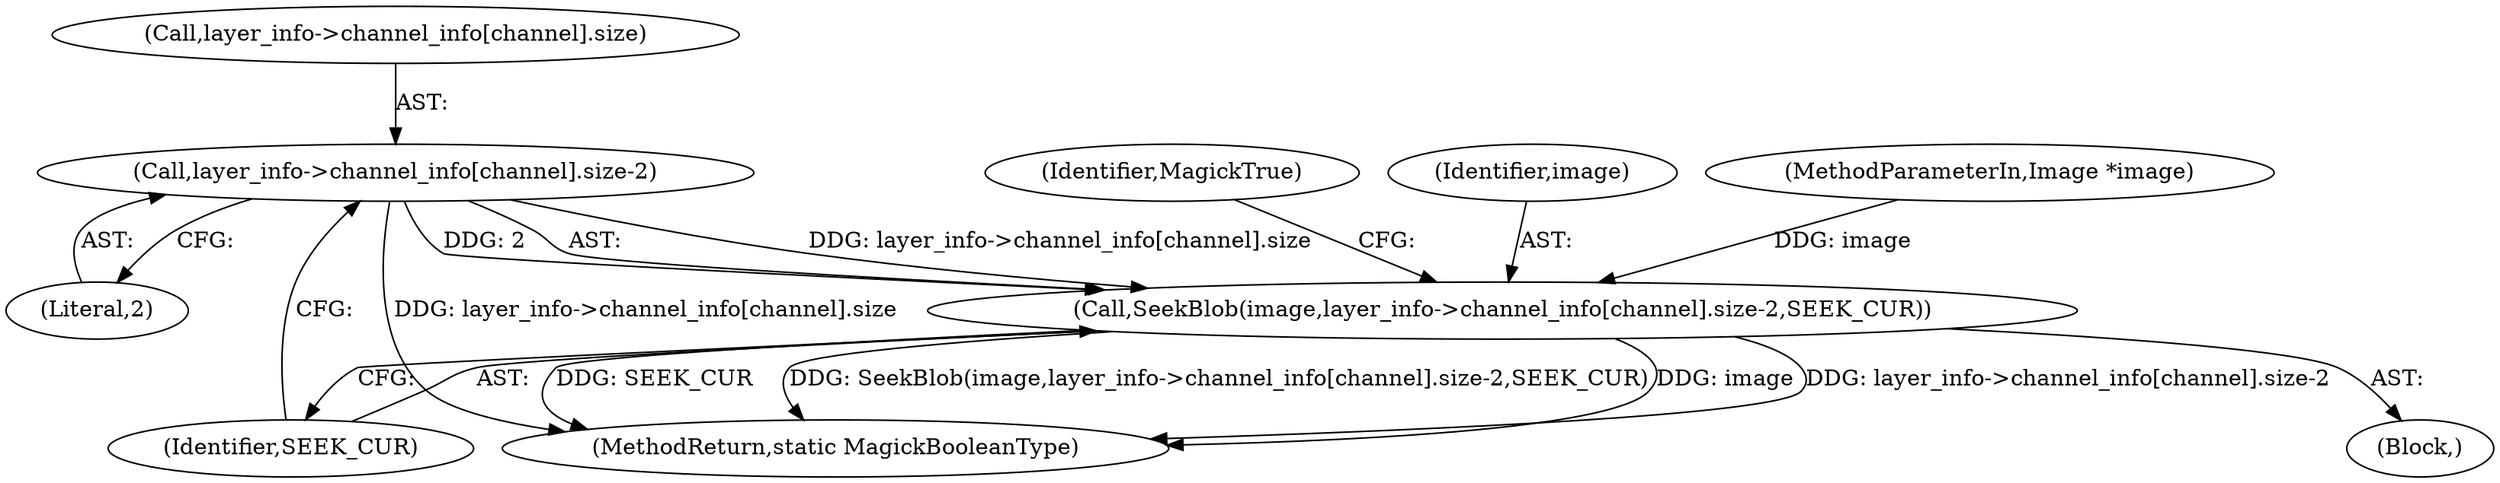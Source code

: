 digraph "0_ImageMagick_7f2dc7a1afc067d0c89f12c82bcdec0445fb1b94@array" {
"1000175" [label="(Call,layer_info->channel_info[channel].size-2)"];
"1000173" [label="(Call,SeekBlob(image,layer_info->channel_info[channel].size-2,SEEK_CUR))"];
"1000186" [label="(Identifier,MagickTrue)"];
"1000174" [label="(Identifier,image)"];
"1000102" [label="(MethodParameterIn,Image *image)"];
"1000184" [label="(Identifier,SEEK_CUR)"];
"1000369" [label="(MethodReturn,static MagickBooleanType)"];
"1000183" [label="(Literal,2)"];
"1000175" [label="(Call,layer_info->channel_info[channel].size-2)"];
"1000173" [label="(Call,SeekBlob(image,layer_info->channel_info[channel].size-2,SEEK_CUR))"];
"1000176" [label="(Call,layer_info->channel_info[channel].size)"];
"1000172" [label="(Block,)"];
"1000175" -> "1000173"  [label="AST: "];
"1000175" -> "1000183"  [label="CFG: "];
"1000176" -> "1000175"  [label="AST: "];
"1000183" -> "1000175"  [label="AST: "];
"1000184" -> "1000175"  [label="CFG: "];
"1000175" -> "1000369"  [label="DDG: layer_info->channel_info[channel].size"];
"1000175" -> "1000173"  [label="DDG: layer_info->channel_info[channel].size"];
"1000175" -> "1000173"  [label="DDG: 2"];
"1000173" -> "1000172"  [label="AST: "];
"1000173" -> "1000184"  [label="CFG: "];
"1000174" -> "1000173"  [label="AST: "];
"1000184" -> "1000173"  [label="AST: "];
"1000186" -> "1000173"  [label="CFG: "];
"1000173" -> "1000369"  [label="DDG: SEEK_CUR"];
"1000173" -> "1000369"  [label="DDG: SeekBlob(image,layer_info->channel_info[channel].size-2,SEEK_CUR)"];
"1000173" -> "1000369"  [label="DDG: image"];
"1000173" -> "1000369"  [label="DDG: layer_info->channel_info[channel].size-2"];
"1000102" -> "1000173"  [label="DDG: image"];
}
